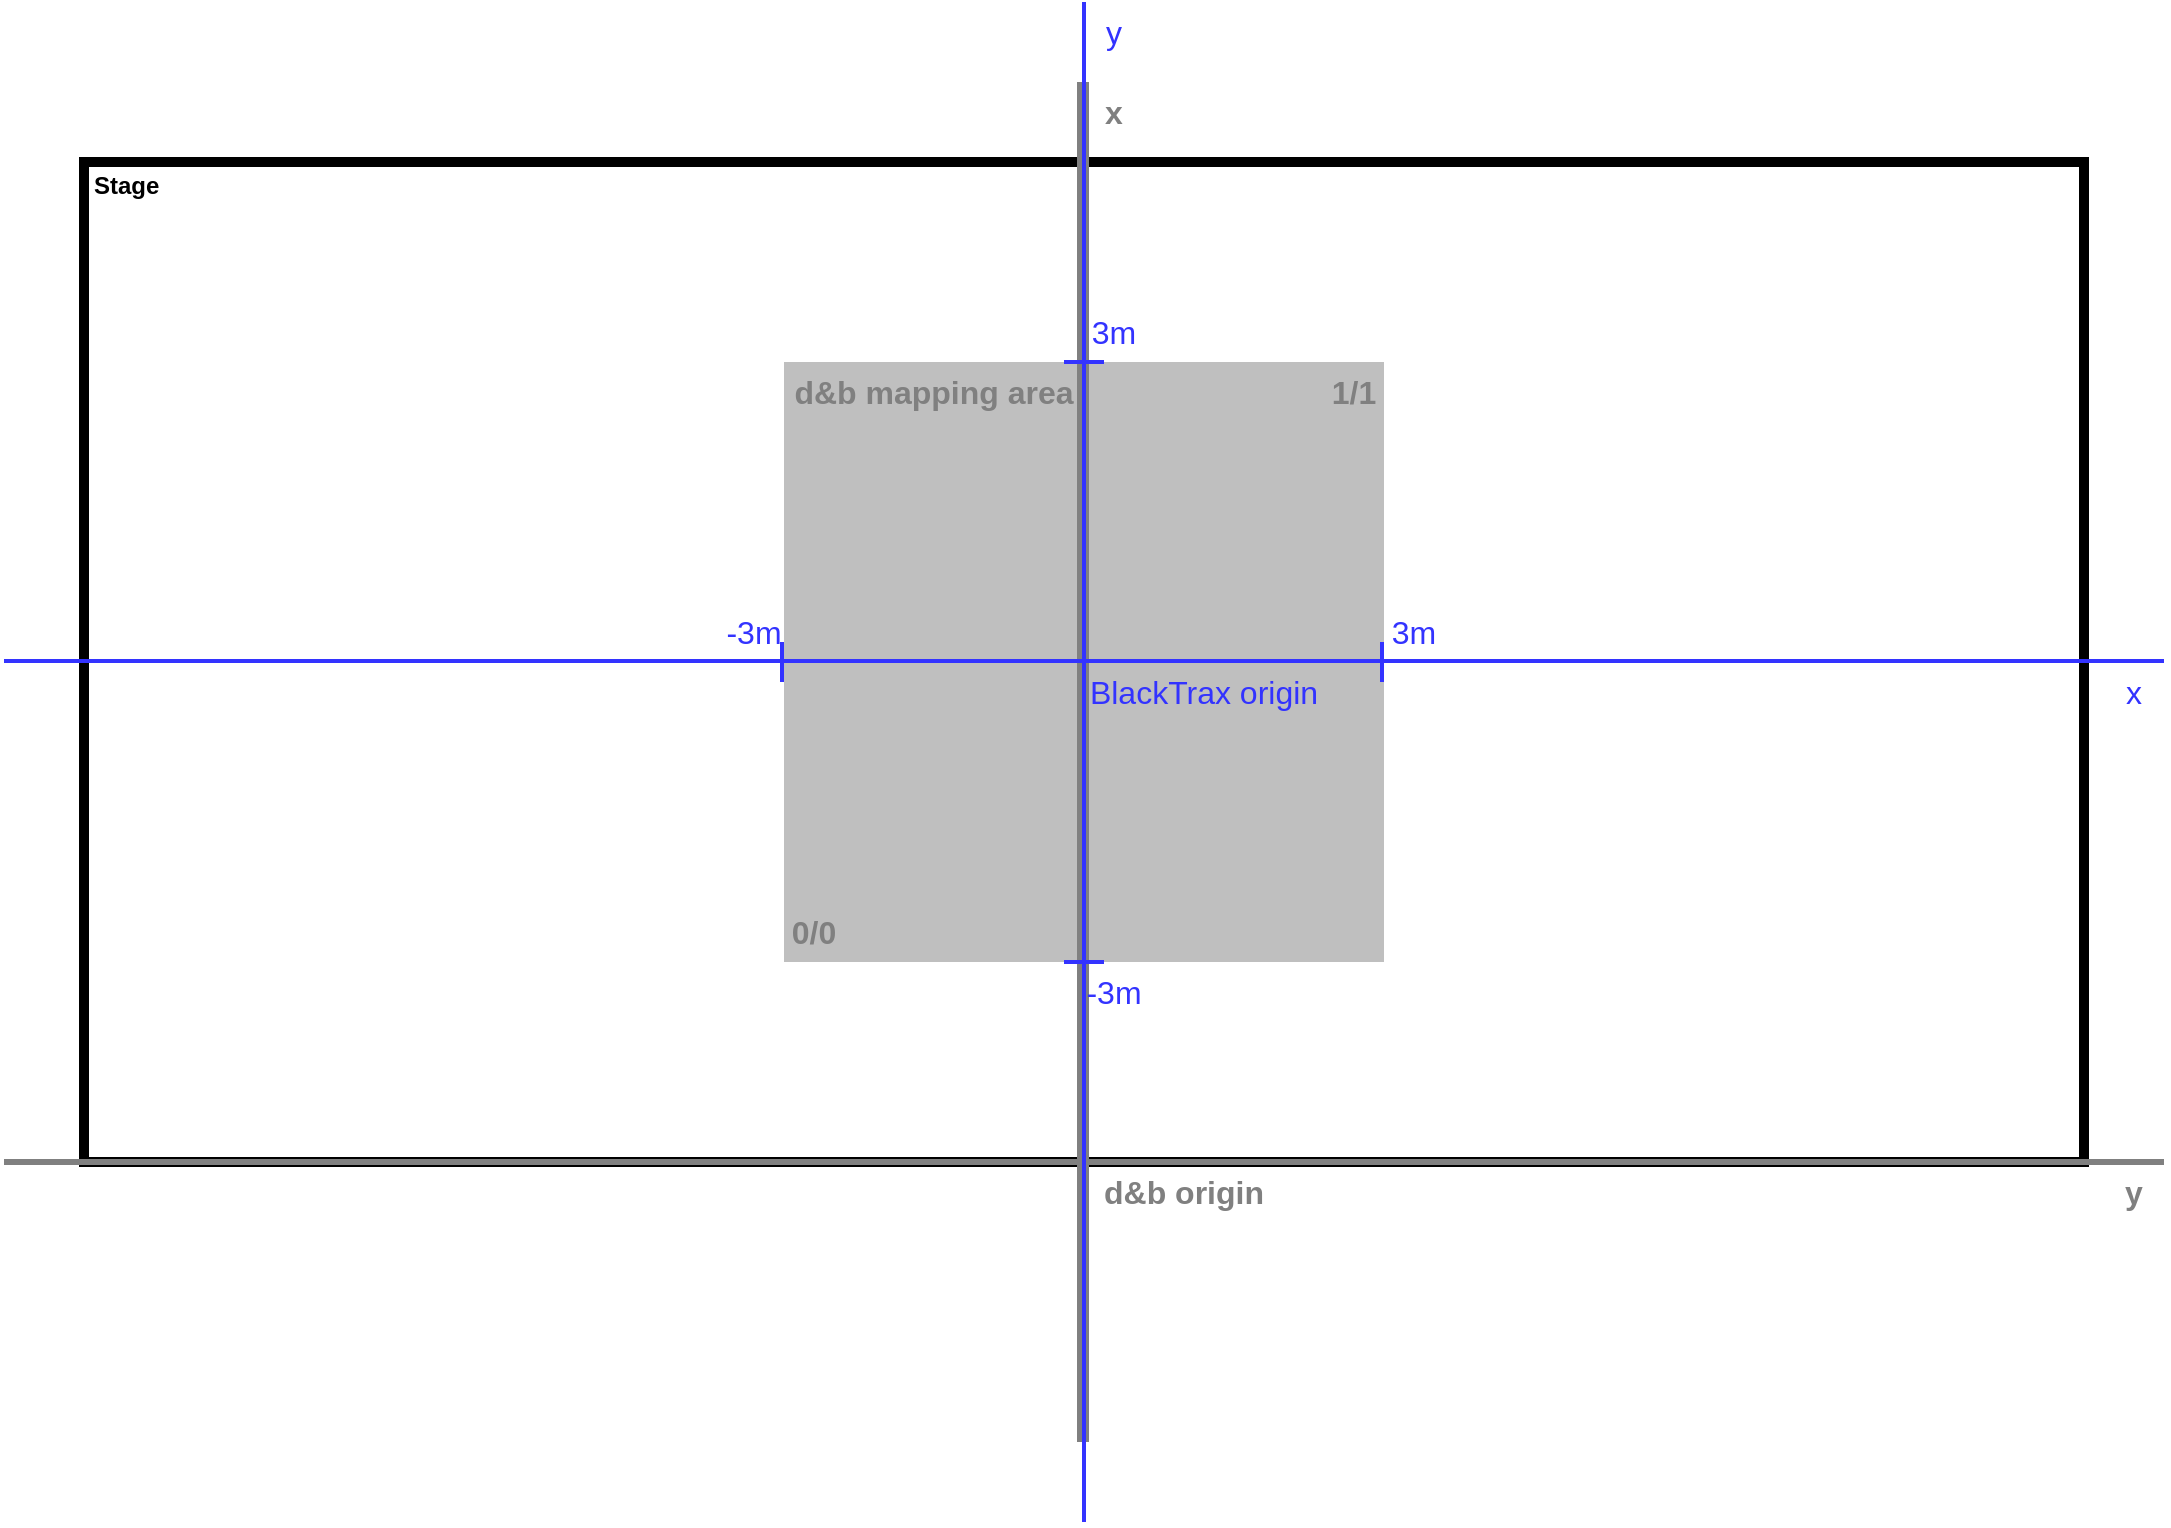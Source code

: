 <mxfile version="21.2.8" type="device">
  <diagram name="Seite-1" id="PgELdFySvFjkMDb3VJVW">
    <mxGraphModel dx="1172" dy="1802" grid="1" gridSize="10" guides="1" tooltips="1" connect="1" arrows="1" fold="1" page="1" pageScale="1" pageWidth="1169" pageHeight="827" math="0" shadow="0">
      <root>
        <mxCell id="0" />
        <mxCell id="1" parent="0" />
        <mxCell id="rSh8E-XM-SycsprjMQbT-2" value="Stage" style="rounded=0;whiteSpace=wrap;html=1;fillColor=none;strokeWidth=5;align=left;horizontal=1;verticalAlign=top;fontStyle=1;spacingLeft=5;spacing=0;fontColor=#000000;" vertex="1" parent="1">
          <mxGeometry x="80" y="80" width="1000" height="500" as="geometry" />
        </mxCell>
        <mxCell id="rSh8E-XM-SycsprjMQbT-9" value="" style="rounded=0;whiteSpace=wrap;html=1;strokeColor=none;fillColor=#BFBFBF;" vertex="1" parent="1">
          <mxGeometry x="430" y="180" width="300" height="300" as="geometry" />
        </mxCell>
        <mxCell id="rSh8E-XM-SycsprjMQbT-3" value="" style="endArrow=none;html=1;rounded=0;strokeColor=#808080;strokeWidth=6;align=left;verticalAlign=bottom;labelPosition=right;verticalLabelPosition=top;" edge="1" parent="1">
          <mxGeometry width="50" height="50" relative="1" as="geometry">
            <mxPoint x="579.5" y="720" as="sourcePoint" />
            <mxPoint x="579.5" y="40" as="targetPoint" />
          </mxGeometry>
        </mxCell>
        <mxCell id="rSh8E-XM-SycsprjMQbT-4" value="" style="endArrow=none;html=1;rounded=0;strokeColor=#808080;strokeWidth=3;" edge="1" parent="1">
          <mxGeometry width="50" height="50" relative="1" as="geometry">
            <mxPoint x="1120" y="580" as="sourcePoint" />
            <mxPoint x="40" y="580" as="targetPoint" />
          </mxGeometry>
        </mxCell>
        <mxCell id="rSh8E-XM-SycsprjMQbT-5" value="&lt;font style=&quot;font-size: 16px;&quot; color=&quot;#808080&quot;&gt;&lt;b&gt;x&lt;/b&gt;&lt;/font&gt;" style="text;html=1;strokeColor=none;fillColor=none;align=center;verticalAlign=middle;whiteSpace=wrap;rounded=0;" vertex="1" parent="1">
          <mxGeometry x="580" y="40" width="30" height="30" as="geometry" />
        </mxCell>
        <mxCell id="rSh8E-XM-SycsprjMQbT-6" value="&lt;font style=&quot;font-size: 16px;&quot; color=&quot;#808080&quot;&gt;&lt;b&gt;y&lt;/b&gt;&lt;/font&gt;" style="text;html=1;strokeColor=none;fillColor=none;align=center;verticalAlign=middle;whiteSpace=wrap;rounded=0;" vertex="1" parent="1">
          <mxGeometry x="1090" y="580" width="30" height="30" as="geometry" />
        </mxCell>
        <mxCell id="rSh8E-XM-SycsprjMQbT-7" value="&lt;font style=&quot;font-size: 16px;&quot; color=&quot;#808080&quot;&gt;&lt;b&gt;d&amp;amp;b origin&lt;/b&gt;&lt;/font&gt;" style="text;html=1;strokeColor=none;fillColor=none;align=center;verticalAlign=middle;whiteSpace=wrap;rounded=0;" vertex="1" parent="1">
          <mxGeometry x="580" y="580" width="100" height="30" as="geometry" />
        </mxCell>
        <mxCell id="rSh8E-XM-SycsprjMQbT-10" value="&lt;font style=&quot;font-size: 16px;&quot; color=&quot;#808080&quot;&gt;&lt;b&gt;d&amp;amp;b mapping area&lt;/b&gt;&lt;/font&gt;" style="text;html=1;strokeColor=none;fillColor=none;align=center;verticalAlign=middle;whiteSpace=wrap;rounded=0;" vertex="1" parent="1">
          <mxGeometry x="430" y="180" width="150" height="30" as="geometry" />
        </mxCell>
        <mxCell id="rSh8E-XM-SycsprjMQbT-11" value="&lt;font style=&quot;font-size: 16px;&quot; color=&quot;#808080&quot;&gt;&lt;b&gt;0/0&lt;/b&gt;&lt;/font&gt;" style="text;html=1;strokeColor=none;fillColor=none;align=center;verticalAlign=middle;whiteSpace=wrap;rounded=0;" vertex="1" parent="1">
          <mxGeometry x="430" y="450" width="30" height="30" as="geometry" />
        </mxCell>
        <mxCell id="rSh8E-XM-SycsprjMQbT-12" value="&lt;font style=&quot;font-size: 16px;&quot; color=&quot;#808080&quot;&gt;&lt;b&gt;1/1&lt;/b&gt;&lt;/font&gt;" style="text;html=1;strokeColor=none;fillColor=none;align=center;verticalAlign=middle;whiteSpace=wrap;rounded=0;" vertex="1" parent="1">
          <mxGeometry x="700" y="180" width="30" height="30" as="geometry" />
        </mxCell>
        <mxCell id="rSh8E-XM-SycsprjMQbT-17" value="" style="endArrow=none;html=1;rounded=0;strokeWidth=2;strokeColor=#3333FF;" edge="1" parent="1">
          <mxGeometry width="50" height="50" relative="1" as="geometry">
            <mxPoint x="1120" y="329.5" as="sourcePoint" />
            <mxPoint x="40" y="329.5" as="targetPoint" />
          </mxGeometry>
        </mxCell>
        <mxCell id="rSh8E-XM-SycsprjMQbT-18" value="" style="endArrow=none;html=1;rounded=0;strokeWidth=2;strokeColor=#3333FF;" edge="1" parent="1">
          <mxGeometry width="50" height="50" relative="1" as="geometry">
            <mxPoint x="580" y="760" as="sourcePoint" />
            <mxPoint x="580" as="targetPoint" />
          </mxGeometry>
        </mxCell>
        <mxCell id="rSh8E-XM-SycsprjMQbT-19" value="&lt;font color=&quot;#3333ff&quot; style=&quot;font-size: 16px;&quot;&gt;y&lt;/font&gt;" style="text;html=1;strokeColor=none;fillColor=none;align=center;verticalAlign=middle;whiteSpace=wrap;rounded=0;" vertex="1" parent="1">
          <mxGeometry x="580" width="30" height="30" as="geometry" />
        </mxCell>
        <mxCell id="rSh8E-XM-SycsprjMQbT-20" value="&lt;font color=&quot;#3333ff&quot; style=&quot;font-size: 16px;&quot;&gt;x&lt;/font&gt;" style="text;html=1;strokeColor=none;fillColor=none;align=center;verticalAlign=middle;whiteSpace=wrap;rounded=0;" vertex="1" parent="1">
          <mxGeometry x="1090" y="330" width="30" height="30" as="geometry" />
        </mxCell>
        <mxCell id="rSh8E-XM-SycsprjMQbT-21" value="&lt;font color=&quot;#3333ff&quot; style=&quot;font-size: 16px;&quot;&gt;BlackTrax origin&lt;/font&gt;" style="text;html=1;strokeColor=none;fillColor=none;align=center;verticalAlign=middle;whiteSpace=wrap;rounded=0;" vertex="1" parent="1">
          <mxGeometry x="580" y="330" width="120" height="30" as="geometry" />
        </mxCell>
        <mxCell id="rSh8E-XM-SycsprjMQbT-22" value="" style="endArrow=none;html=1;rounded=0;strokeWidth=2;strokeColor=#3333FF;" edge="1" parent="1">
          <mxGeometry width="50" height="50" relative="1" as="geometry">
            <mxPoint x="590" y="180" as="sourcePoint" />
            <mxPoint x="570" y="180" as="targetPoint" />
          </mxGeometry>
        </mxCell>
        <mxCell id="rSh8E-XM-SycsprjMQbT-23" value="" style="endArrow=none;html=1;rounded=0;strokeWidth=2;strokeColor=#3333FF;" edge="1" parent="1">
          <mxGeometry width="50" height="50" relative="1" as="geometry">
            <mxPoint x="590" y="480" as="sourcePoint" />
            <mxPoint x="570" y="480" as="targetPoint" />
          </mxGeometry>
        </mxCell>
        <mxCell id="rSh8E-XM-SycsprjMQbT-24" value="" style="endArrow=none;html=1;rounded=0;strokeWidth=2;strokeColor=#3333FF;" edge="1" parent="1">
          <mxGeometry width="50" height="50" relative="1" as="geometry">
            <mxPoint x="429" y="320" as="sourcePoint" />
            <mxPoint x="429" y="340" as="targetPoint" />
          </mxGeometry>
        </mxCell>
        <mxCell id="rSh8E-XM-SycsprjMQbT-25" value="" style="endArrow=none;html=1;rounded=0;strokeWidth=2;strokeColor=#3333FF;" edge="1" parent="1">
          <mxGeometry width="50" height="50" relative="1" as="geometry">
            <mxPoint x="729" y="320" as="sourcePoint" />
            <mxPoint x="729" y="340" as="targetPoint" />
          </mxGeometry>
        </mxCell>
        <mxCell id="rSh8E-XM-SycsprjMQbT-26" value="&lt;font color=&quot;#3333ff&quot; style=&quot;font-size: 16px;&quot;&gt;-3m&lt;/font&gt;" style="text;html=1;strokeColor=none;fillColor=none;align=center;verticalAlign=middle;whiteSpace=wrap;rounded=0;" vertex="1" parent="1">
          <mxGeometry x="400" y="300" width="30" height="30" as="geometry" />
        </mxCell>
        <mxCell id="rSh8E-XM-SycsprjMQbT-27" value="&lt;font color=&quot;#3333ff&quot; style=&quot;font-size: 16px;&quot;&gt;-3m&lt;/font&gt;" style="text;html=1;strokeColor=none;fillColor=none;align=center;verticalAlign=middle;whiteSpace=wrap;rounded=0;" vertex="1" parent="1">
          <mxGeometry x="580" y="480" width="30" height="30" as="geometry" />
        </mxCell>
        <mxCell id="rSh8E-XM-SycsprjMQbT-28" value="&lt;font color=&quot;#3333ff&quot; style=&quot;font-size: 16px;&quot;&gt;3m&lt;/font&gt;" style="text;html=1;strokeColor=none;fillColor=none;align=center;verticalAlign=middle;whiteSpace=wrap;rounded=0;" vertex="1" parent="1">
          <mxGeometry x="730" y="300" width="30" height="30" as="geometry" />
        </mxCell>
        <mxCell id="rSh8E-XM-SycsprjMQbT-29" value="&lt;font color=&quot;#3333ff&quot; style=&quot;font-size: 16px;&quot;&gt;3m&lt;/font&gt;" style="text;html=1;strokeColor=none;fillColor=none;align=center;verticalAlign=middle;whiteSpace=wrap;rounded=0;" vertex="1" parent="1">
          <mxGeometry x="580" y="150" width="30" height="30" as="geometry" />
        </mxCell>
      </root>
    </mxGraphModel>
  </diagram>
</mxfile>
